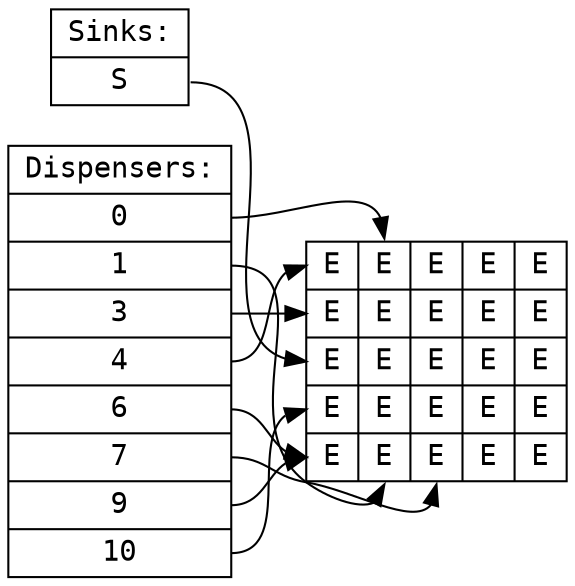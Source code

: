 digraph step {rankdir=LR;node [shape=record,fontname="Inconsolata"];
dispenser [label="Dispensers:|<d1>0|<d13>1|<d18>3|<d0>4|<d14>6|<d12>7|<d15>9|<d16>10"];
sink [label="Sinks:|<s17>S"];
board [label="{<f00>E|<f01>E|<f02>E|<f03>E|<f04>E}|{<f10>E|<f11>E|<f12>E|<f13>E|<f14>E}|{<f20>E|<f21>E|<f22>E|<f23>E|<f24>E}|{<f30>E|<f31>E|<f32>E|<f33>E|<f34>E}|{<f40>E|<f41>E|<f42>E|<f43>E|<f44>E}"];
dispenser:d1 -> board:f01
dispenser:d13 -> board:f41
dispenser:d18 -> board:f10
dispenser:d0 -> board:f00
dispenser:d14 -> board:f40
dispenser:d12 -> board:f42
dispenser:d15 -> board:f40
dispenser:d16 -> board:f30
sink:s17 -> board:f20
}
